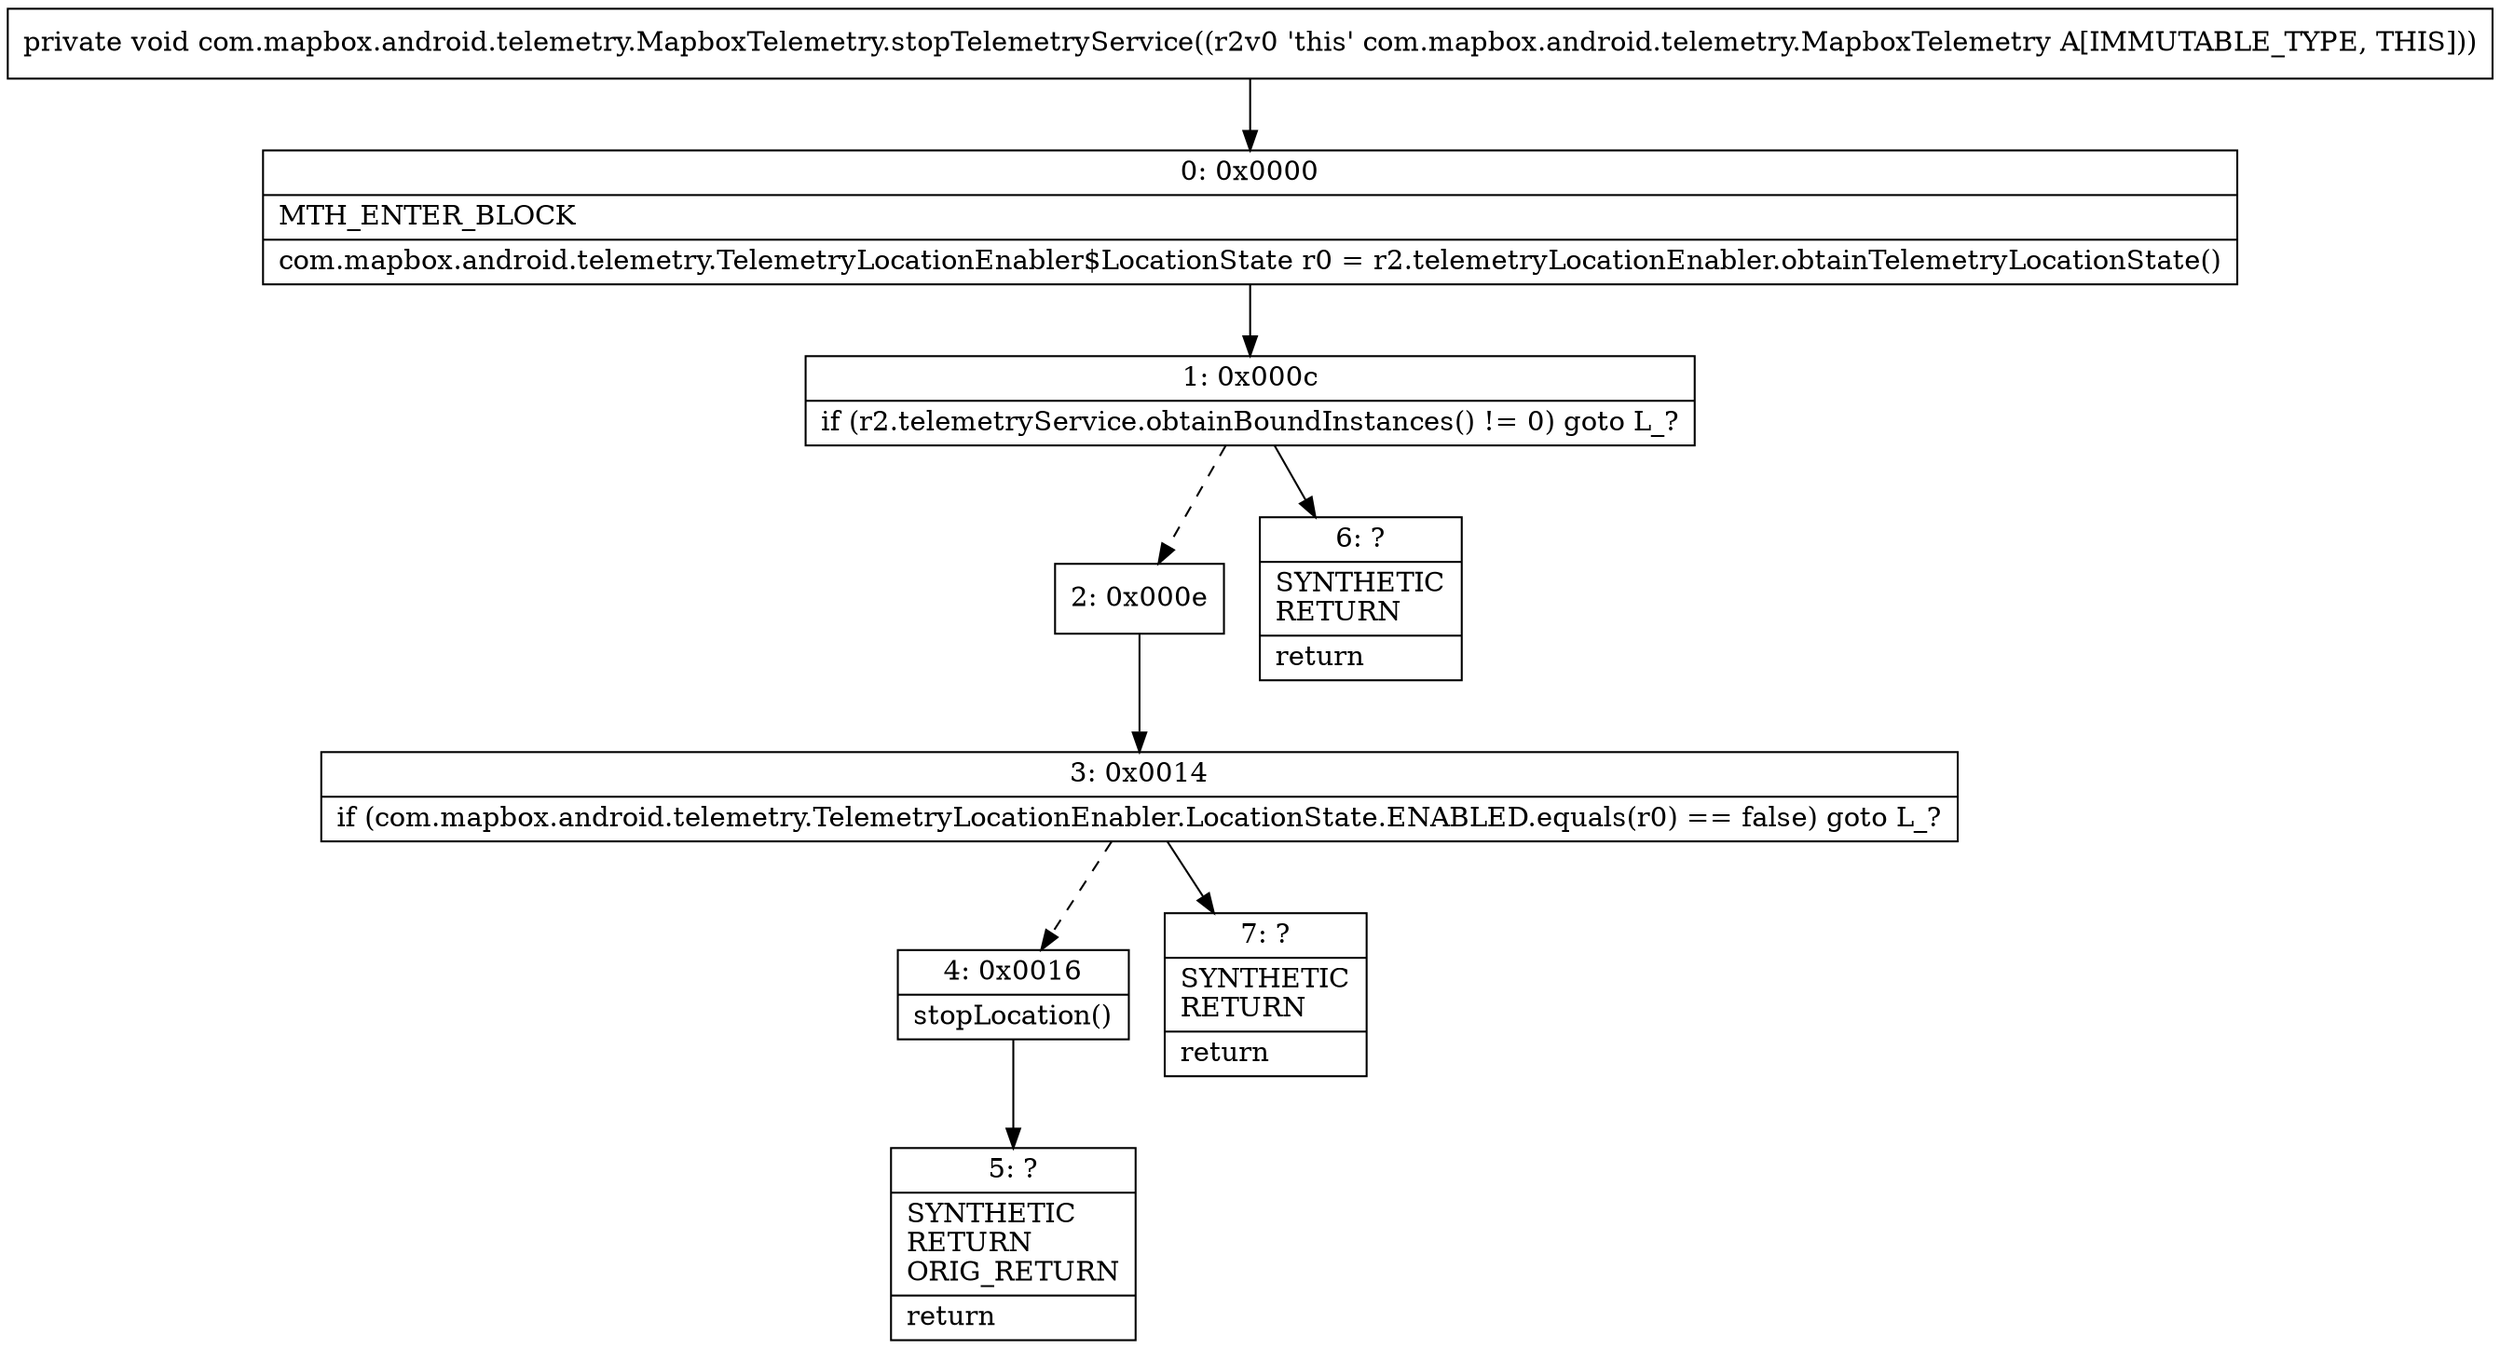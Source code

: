 digraph "CFG forcom.mapbox.android.telemetry.MapboxTelemetry.stopTelemetryService()V" {
Node_0 [shape=record,label="{0\:\ 0x0000|MTH_ENTER_BLOCK\l|com.mapbox.android.telemetry.TelemetryLocationEnabler$LocationState r0 = r2.telemetryLocationEnabler.obtainTelemetryLocationState()\l}"];
Node_1 [shape=record,label="{1\:\ 0x000c|if (r2.telemetryService.obtainBoundInstances() != 0) goto L_?\l}"];
Node_2 [shape=record,label="{2\:\ 0x000e}"];
Node_3 [shape=record,label="{3\:\ 0x0014|if (com.mapbox.android.telemetry.TelemetryLocationEnabler.LocationState.ENABLED.equals(r0) == false) goto L_?\l}"];
Node_4 [shape=record,label="{4\:\ 0x0016|stopLocation()\l}"];
Node_5 [shape=record,label="{5\:\ ?|SYNTHETIC\lRETURN\lORIG_RETURN\l|return\l}"];
Node_6 [shape=record,label="{6\:\ ?|SYNTHETIC\lRETURN\l|return\l}"];
Node_7 [shape=record,label="{7\:\ ?|SYNTHETIC\lRETURN\l|return\l}"];
MethodNode[shape=record,label="{private void com.mapbox.android.telemetry.MapboxTelemetry.stopTelemetryService((r2v0 'this' com.mapbox.android.telemetry.MapboxTelemetry A[IMMUTABLE_TYPE, THIS])) }"];
MethodNode -> Node_0;
Node_0 -> Node_1;
Node_1 -> Node_2[style=dashed];
Node_1 -> Node_6;
Node_2 -> Node_3;
Node_3 -> Node_4[style=dashed];
Node_3 -> Node_7;
Node_4 -> Node_5;
}

